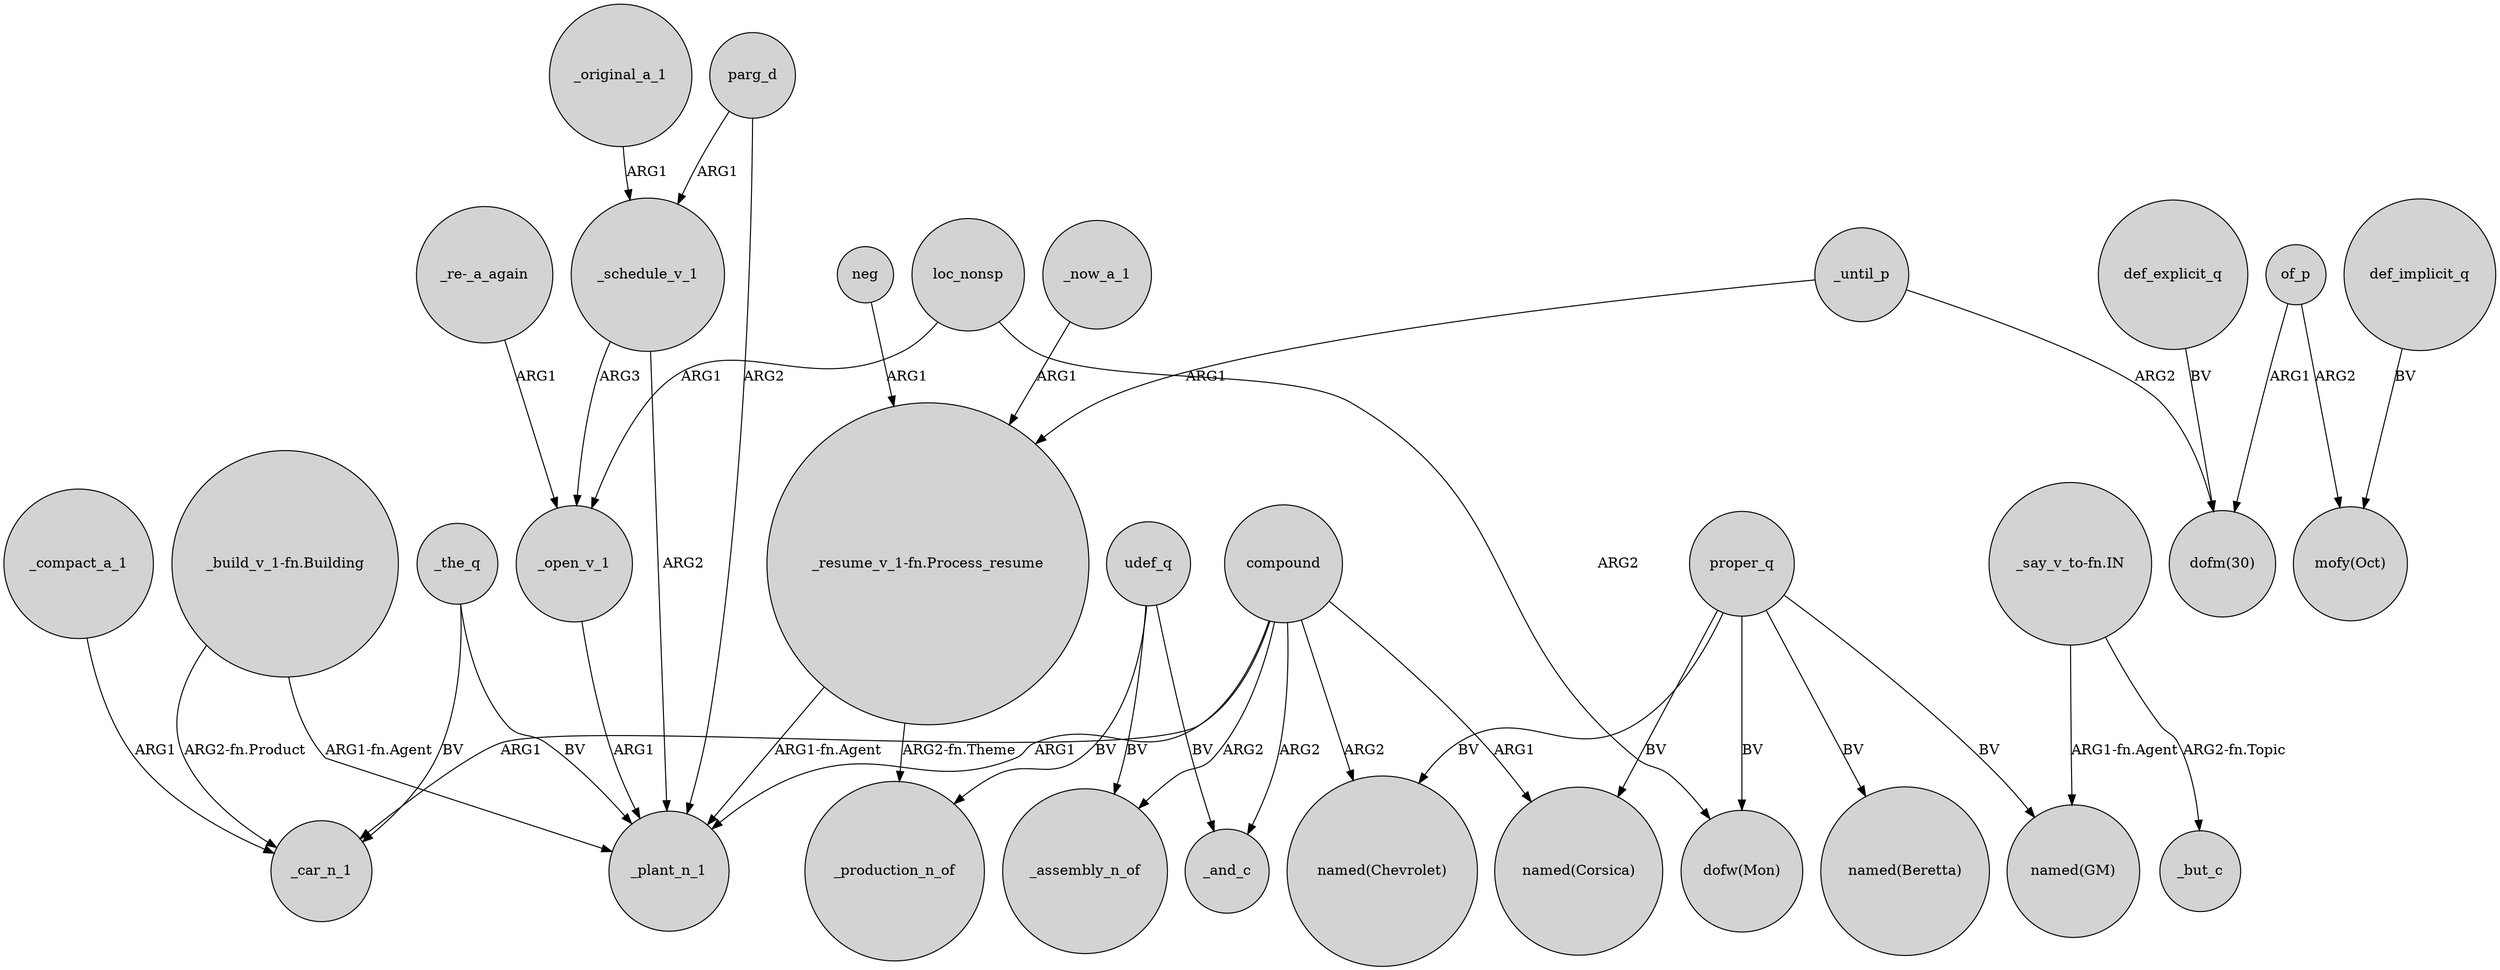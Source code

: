 digraph {
	node [shape=circle style=filled]
	_compact_a_1 -> _car_n_1 [label=ARG1]
	"_resume_v_1-fn.Process_resume" -> _production_n_of [label="ARG2-fn.Theme"]
	udef_q -> _production_n_of [label=BV]
	_schedule_v_1 -> _plant_n_1 [label=ARG2]
	def_implicit_q -> "mofy(Oct)" [label=BV]
	_the_q -> _plant_n_1 [label=BV]
	udef_q -> _assembly_n_of [label=BV]
	_the_q -> _car_n_1 [label=BV]
	proper_q -> "named(GM)" [label=BV]
	of_p -> "mofy(Oct)" [label=ARG2]
	compound -> _plant_n_1 [label=ARG1]
	compound -> "named(Corsica)" [label=ARG1]
	"_re-_a_again" -> _open_v_1 [label=ARG1]
	"_say_v_to-fn.IN" -> _but_c [label="ARG2-fn.Topic"]
	_original_a_1 -> _schedule_v_1 [label=ARG1]
	parg_d -> _plant_n_1 [label=ARG2]
	proper_q -> "named(Corsica)" [label=BV]
	def_explicit_q -> "dofm(30)" [label=BV]
	"_build_v_1-fn.Building" -> _car_n_1 [label="ARG2-fn.Product"]
	compound -> _and_c [label=ARG2]
	neg -> "_resume_v_1-fn.Process_resume" [label=ARG1]
	_until_p -> "_resume_v_1-fn.Process_resume" [label=ARG1]
	"_say_v_to-fn.IN" -> "named(GM)" [label="ARG1-fn.Agent"]
	_open_v_1 -> _plant_n_1 [label=ARG1]
	proper_q -> "dofw(Mon)" [label=BV]
	_until_p -> "dofm(30)" [label=ARG2]
	_schedule_v_1 -> _open_v_1 [label=ARG3]
	proper_q -> "named(Chevrolet)" [label=BV]
	"_resume_v_1-fn.Process_resume" -> _plant_n_1 [label="ARG1-fn.Agent"]
	loc_nonsp -> "dofw(Mon)" [label=ARG2]
	compound -> _car_n_1 [label=ARG1]
	"_build_v_1-fn.Building" -> _plant_n_1 [label="ARG1-fn.Agent"]
	proper_q -> "named(Beretta)" [label=BV]
	parg_d -> _schedule_v_1 [label=ARG1]
	of_p -> "dofm(30)" [label=ARG1]
	udef_q -> _and_c [label=BV]
	compound -> "named(Chevrolet)" [label=ARG2]
	compound -> _assembly_n_of [label=ARG2]
	_now_a_1 -> "_resume_v_1-fn.Process_resume" [label=ARG1]
	loc_nonsp -> _open_v_1 [label=ARG1]
}
